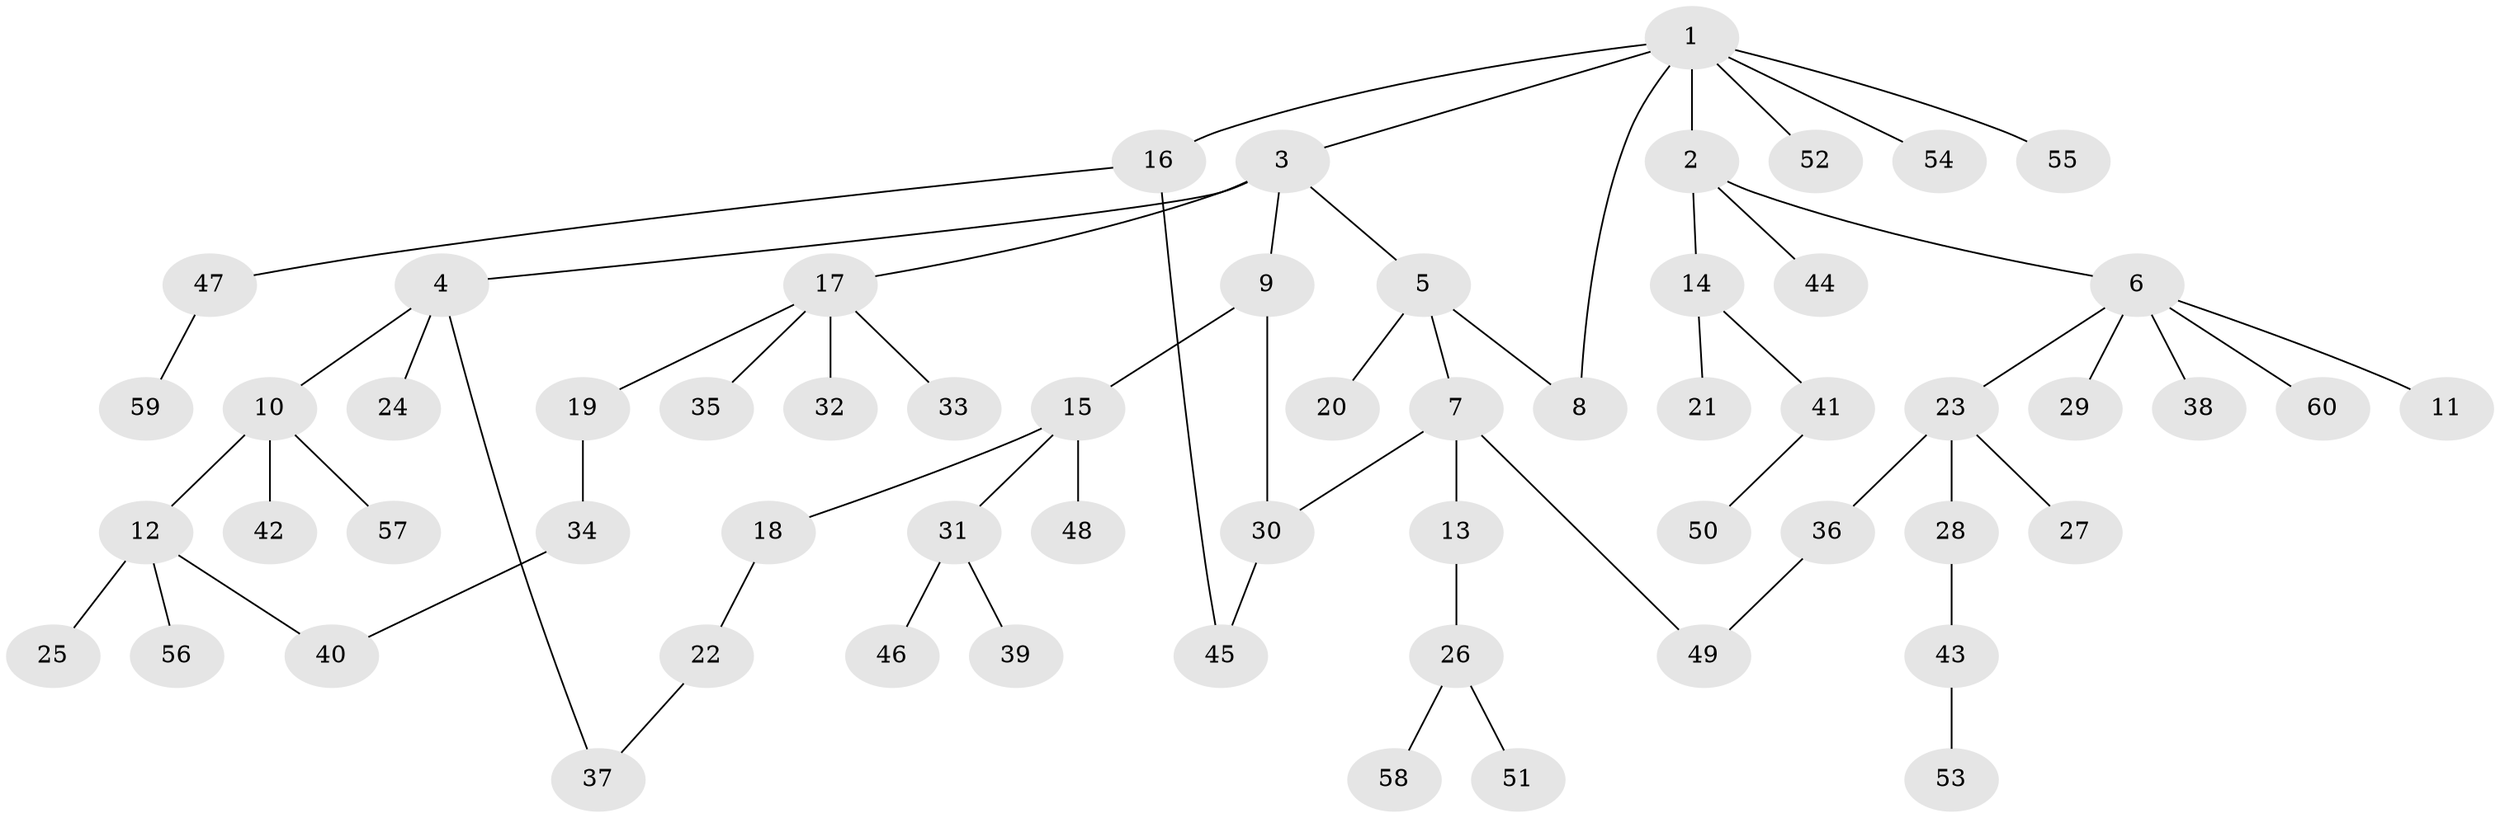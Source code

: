 // coarse degree distribution, {2: 0.05555555555555555, 1: 0.8333333333333334, 4: 0.05555555555555555, 13: 0.05555555555555555}
// Generated by graph-tools (version 1.1) at 2025/45/03/04/25 21:45:58]
// undirected, 60 vertices, 65 edges
graph export_dot {
graph [start="1"]
  node [color=gray90,style=filled];
  1;
  2;
  3;
  4;
  5;
  6;
  7;
  8;
  9;
  10;
  11;
  12;
  13;
  14;
  15;
  16;
  17;
  18;
  19;
  20;
  21;
  22;
  23;
  24;
  25;
  26;
  27;
  28;
  29;
  30;
  31;
  32;
  33;
  34;
  35;
  36;
  37;
  38;
  39;
  40;
  41;
  42;
  43;
  44;
  45;
  46;
  47;
  48;
  49;
  50;
  51;
  52;
  53;
  54;
  55;
  56;
  57;
  58;
  59;
  60;
  1 -- 2;
  1 -- 3;
  1 -- 8;
  1 -- 16;
  1 -- 52;
  1 -- 54;
  1 -- 55;
  2 -- 6;
  2 -- 14;
  2 -- 44;
  3 -- 4;
  3 -- 5;
  3 -- 9;
  3 -- 17;
  4 -- 10;
  4 -- 24;
  4 -- 37;
  5 -- 7;
  5 -- 20;
  5 -- 8;
  6 -- 11;
  6 -- 23;
  6 -- 29;
  6 -- 38;
  6 -- 60;
  7 -- 13;
  7 -- 49;
  7 -- 30;
  9 -- 15;
  9 -- 30;
  10 -- 12;
  10 -- 42;
  10 -- 57;
  12 -- 25;
  12 -- 40;
  12 -- 56;
  13 -- 26;
  14 -- 21;
  14 -- 41;
  15 -- 18;
  15 -- 31;
  15 -- 48;
  16 -- 47;
  16 -- 45;
  17 -- 19;
  17 -- 32;
  17 -- 33;
  17 -- 35;
  18 -- 22;
  19 -- 34;
  22 -- 37;
  23 -- 27;
  23 -- 28;
  23 -- 36;
  26 -- 51;
  26 -- 58;
  28 -- 43;
  30 -- 45;
  31 -- 39;
  31 -- 46;
  34 -- 40;
  36 -- 49;
  41 -- 50;
  43 -- 53;
  47 -- 59;
}

